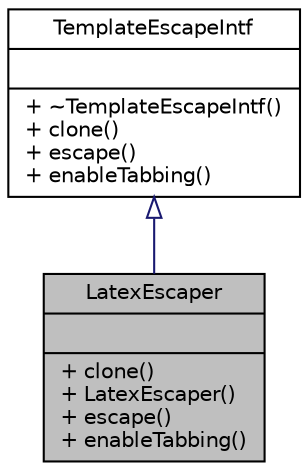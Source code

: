 digraph "LatexEscaper"
{
 // LATEX_PDF_SIZE
  edge [fontname="Helvetica",fontsize="10",labelfontname="Helvetica",labelfontsize="10"];
  node [fontname="Helvetica",fontsize="10",shape=record];
  Node1 [label="{LatexEscaper\n||+ clone()\l+ LatexEscaper()\l+ escape()\l+ enableTabbing()\l}",height=0.2,width=0.4,color="black", fillcolor="grey75", style="filled", fontcolor="black",tooltip=" "];
  Node2 -> Node1 [dir="back",color="midnightblue",fontsize="10",style="solid",arrowtail="onormal",fontname="Helvetica"];
  Node2 [label="{TemplateEscapeIntf\n||+ ~TemplateEscapeIntf()\l+ clone()\l+ escape()\l+ enableTabbing()\l}",height=0.2,width=0.4,color="black", fillcolor="white", style="filled",URL="$classTemplateEscapeIntf.html",tooltip="Interface used to escape characters in a string."];
}
